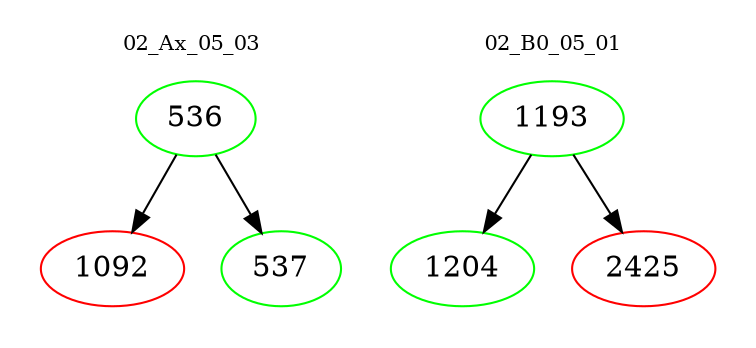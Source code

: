 digraph{
subgraph cluster_0 {
color = white
label = "02_Ax_05_03";
fontsize=10;
T0_536 [label="536", color="green"]
T0_536 -> T0_1092 [color="black"]
T0_1092 [label="1092", color="red"]
T0_536 -> T0_537 [color="black"]
T0_537 [label="537", color="green"]
}
subgraph cluster_1 {
color = white
label = "02_B0_05_01";
fontsize=10;
T1_1193 [label="1193", color="green"]
T1_1193 -> T1_1204 [color="black"]
T1_1204 [label="1204", color="green"]
T1_1193 -> T1_2425 [color="black"]
T1_2425 [label="2425", color="red"]
}
}
